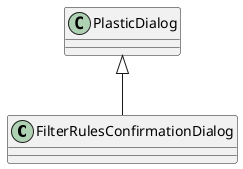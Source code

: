 @startuml
class FilterRulesConfirmationDialog {
}
PlasticDialog <|-- FilterRulesConfirmationDialog
@enduml
